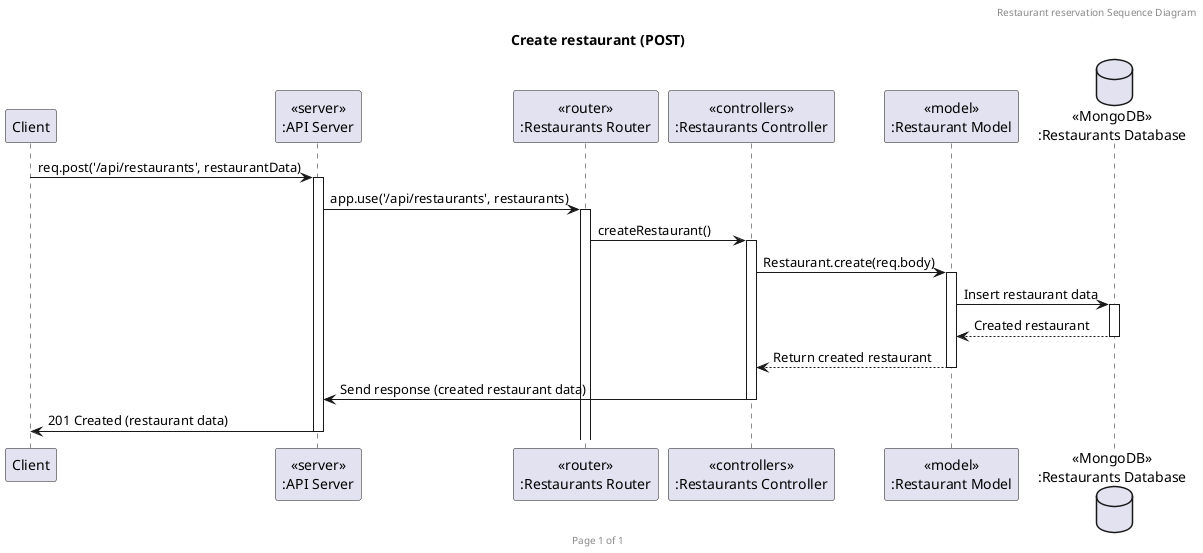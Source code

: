 @startuml Create Restaurant (POST)

header Restaurant reservation Sequence Diagram
footer Page %page% of %lastpage%
title "Create restaurant (POST)"

participant "Client" as client
participant "<<server>>\n:API Server" as server
participant "<<router>>\n:Restaurants Router" as routerRestaurants
participant "<<controllers>>\n:Restaurants Controller" as controllersRestaurants
participant "<<model>>\n:Restaurant Model" as modelRestaurant
database "<<MongoDB>>\n:Restaurants Database" as RestaurantsDatabase

client -> server ++: req.post('/api/restaurants', restaurantData)
server -> routerRestaurants ++: app.use('/api/restaurants', restaurants)
routerRestaurants -> controllersRestaurants ++: createRestaurant()
controllersRestaurants -> modelRestaurant ++: Restaurant.create(req.body)
modelRestaurant -> RestaurantsDatabase ++: Insert restaurant data
RestaurantsDatabase --> modelRestaurant --: Created restaurant
controllersRestaurants <-- modelRestaurant --: Return created restaurant
controllersRestaurants -> server --: Send response (created restaurant data)
server -> client --: 201 Created (restaurant data)

@enduml